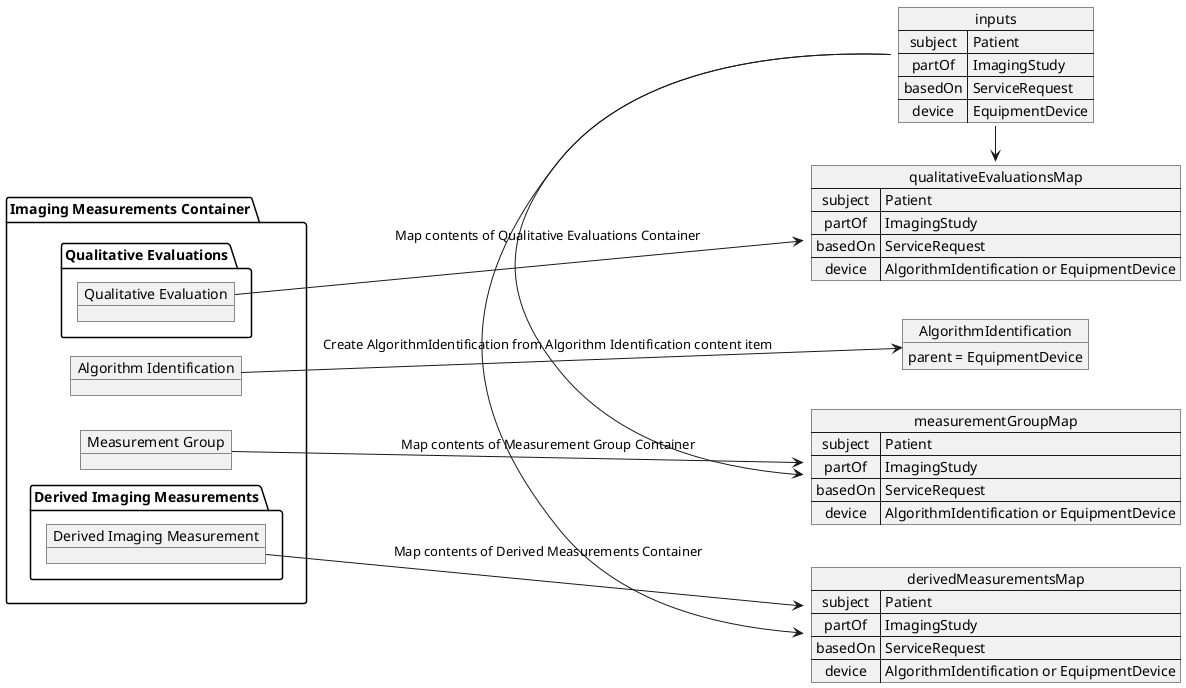 @startuml imaging_measurements_mapping
left to right direction

map inputs {
   subject => Patient
   partOf => ImagingStudy
   basedOn => ServiceRequest
   device => EquipmentDevice
}

package "Imaging Measurements Container" as imagingMeasurementGroup {
   object "Algorithm Identification" as algorithm
   object "Measurement Group" as measurementGroup
   package "Derived Imaging Measurements" {
      object "Derived Imaging Measurement" as derivedMeasurement
   }
   package "Qualitative Evaluations" {
      object "Qualitative Evaluation" as qualitativeEvaluations
   }
}

object AlgorithmIdentification {
    parent = EquipmentDevice
}

algorithm --> AlgorithmIdentification: Create AlgorithmIdentification from Algorithm Identification content item

map measurementGroupMap {
    subject => Patient
    partOf => ImagingStudy
    basedOn => ServiceRequest
    device => AlgorithmIdentification or EquipmentDevice
}

map derivedMeasurementsMap {
    subject => Patient
    partOf => ImagingStudy
    basedOn => ServiceRequest
    device => AlgorithmIdentification or EquipmentDevice
}

map qualitativeEvaluationsMap {
    subject => Patient
    partOf => ImagingStudy
    basedOn => ServiceRequest
    device => AlgorithmIdentification or EquipmentDevice
}

inputs -> measurementGroupMap
inputs -> derivedMeasurementsMap
inputs -> qualitativeEvaluationsMap
measurementGroup --> measurementGroupMap: Map contents of Measurement Group Container
derivedMeasurement --> derivedMeasurementsMap: Map contents of Derived Measurements Container
qualitativeEvaluations -> qualitativeEvaluationsMap: Map contents of Qualitative Evaluations Container

@enduml